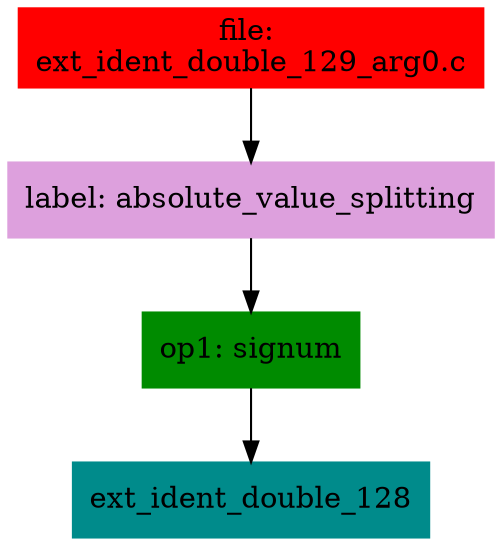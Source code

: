 digraph G {
node [shape=box]

0 [label="file: 
ext_ident_double_129_arg0.c",color=red, style=filled]
1 [label="label: absolute_value_splitting",color=plum, style=filled]
0 -> 1
2 [label="op1: signum",color=green4, style=filled]
1 -> 2
3 [label="ext_ident_double_128",color=cyan4, style=filled]
2 -> 3


}

